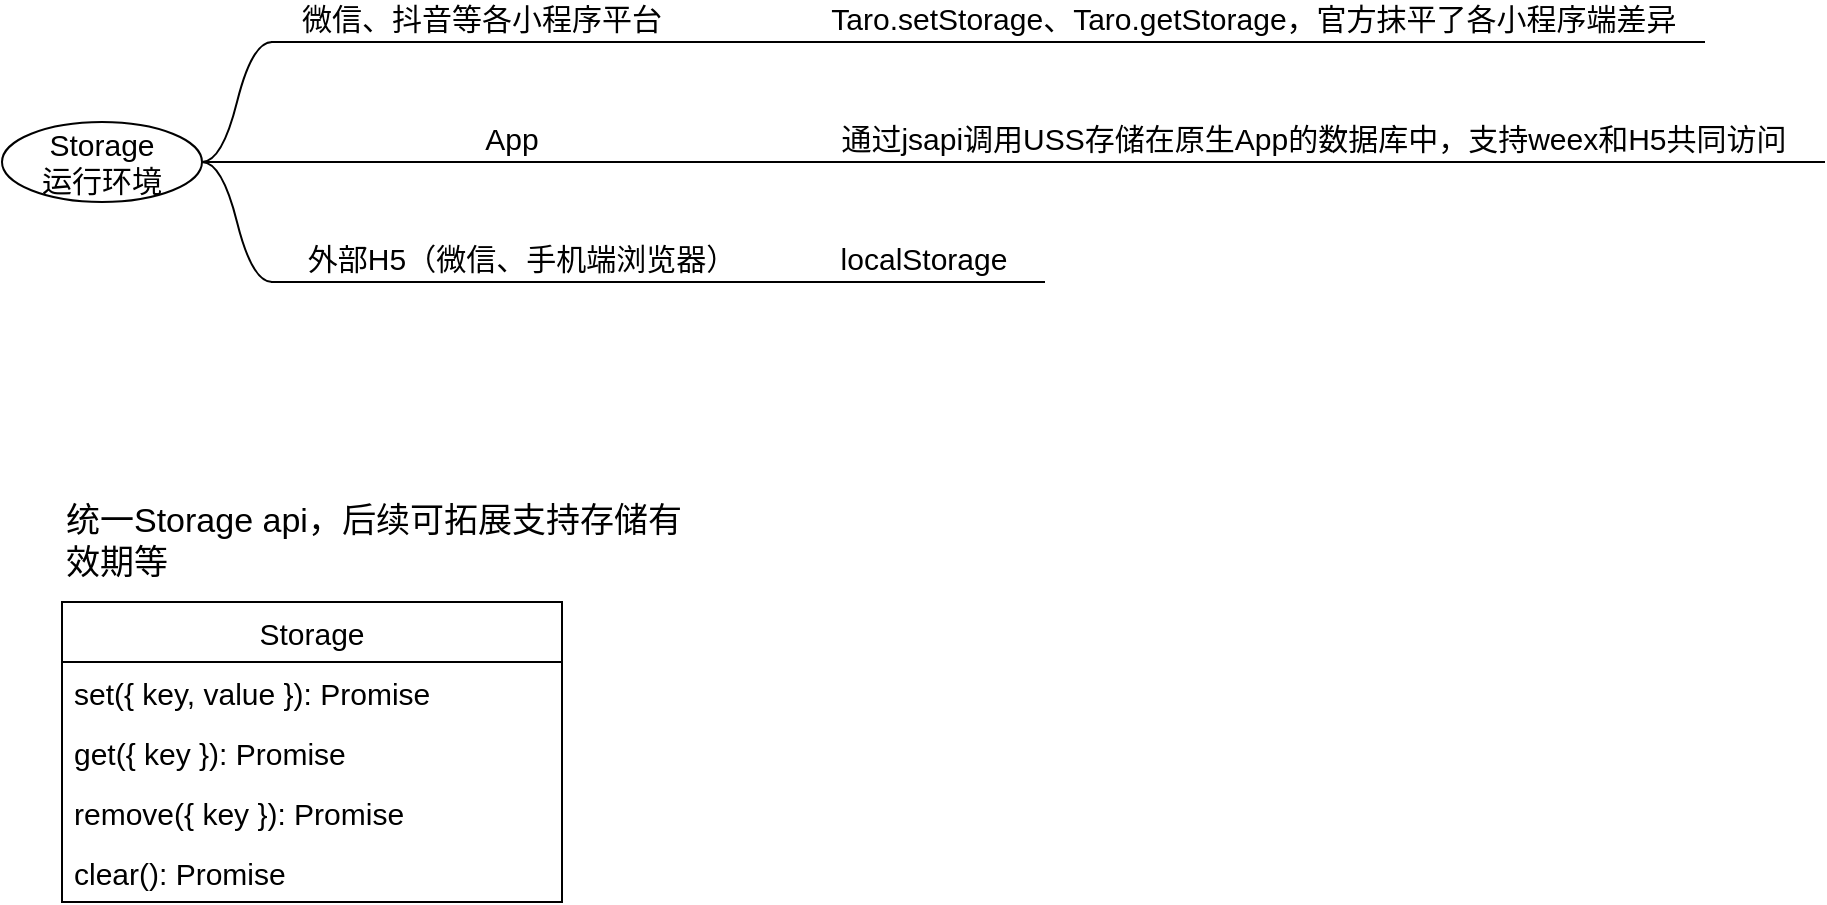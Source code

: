 <mxfile version="16.2.7" type="github">
  <diagram id="C5RBs43oDa-KdzZeNtuy" name="Page-1">
    <mxGraphModel dx="1550" dy="835" grid="1" gridSize="10" guides="1" tooltips="1" connect="1" arrows="1" fold="1" page="1" pageScale="1" pageWidth="827" pageHeight="1169" math="0" shadow="0">
      <root>
        <mxCell id="WIyWlLk6GJQsqaUBKTNV-0" />
        <mxCell id="WIyWlLk6GJQsqaUBKTNV-1" parent="WIyWlLk6GJQsqaUBKTNV-0" />
        <mxCell id="nQVj50z2Bvgcwz3XXlZ--23" value="Storage&lt;br&gt;运行环境" style="ellipse;whiteSpace=wrap;html=1;align=center;newEdgeStyle={&quot;edgeStyle&quot;:&quot;entityRelationEdgeStyle&quot;,&quot;startArrow&quot;:&quot;none&quot;,&quot;endArrow&quot;:&quot;none&quot;,&quot;segment&quot;:10,&quot;curved&quot;:1};treeFolding=1;treeMoving=1;fontSize=15;" parent="WIyWlLk6GJQsqaUBKTNV-1" vertex="1">
          <mxGeometry x="30" y="150" width="100" height="40" as="geometry" />
        </mxCell>
        <mxCell id="nQVj50z2Bvgcwz3XXlZ--25" value="微信、抖音等各小程序平台" style="whiteSpace=wrap;html=1;shape=partialRectangle;top=0;left=0;bottom=1;right=0;points=[[0,1],[1,1]];fillColor=none;align=center;verticalAlign=bottom;routingCenterY=0.5;snapToPoint=1;recursiveResize=0;autosize=1;treeFolding=1;treeMoving=1;newEdgeStyle={&quot;edgeStyle&quot;:&quot;entityRelationEdgeStyle&quot;,&quot;startArrow&quot;:&quot;none&quot;,&quot;endArrow&quot;:&quot;none&quot;,&quot;segment&quot;:10,&quot;curved&quot;:1};fontSize=15;" parent="WIyWlLk6GJQsqaUBKTNV-1" vertex="1">
          <mxGeometry x="165" y="90" width="210" height="20" as="geometry" />
        </mxCell>
        <mxCell id="nQVj50z2Bvgcwz3XXlZ--26" value="" style="edgeStyle=entityRelationEdgeStyle;startArrow=none;endArrow=none;segment=10;curved=1;rounded=0;fontSize=15;" parent="WIyWlLk6GJQsqaUBKTNV-1" target="nQVj50z2Bvgcwz3XXlZ--25" edge="1">
          <mxGeometry relative="1" as="geometry">
            <mxPoint x="130" y="170" as="sourcePoint" />
          </mxGeometry>
        </mxCell>
        <mxCell id="nQVj50z2Bvgcwz3XXlZ--27" value="App" style="whiteSpace=wrap;html=1;shape=partialRectangle;top=0;left=0;bottom=1;right=0;points=[[0,1],[1,1]];fillColor=none;align=center;verticalAlign=bottom;routingCenterY=0.5;snapToPoint=1;recursiveResize=0;autosize=1;treeFolding=1;treeMoving=1;newEdgeStyle={&quot;edgeStyle&quot;:&quot;entityRelationEdgeStyle&quot;,&quot;startArrow&quot;:&quot;none&quot;,&quot;endArrow&quot;:&quot;none&quot;,&quot;segment&quot;:10,&quot;curved&quot;:1};fontSize=15;" parent="WIyWlLk6GJQsqaUBKTNV-1" vertex="1">
          <mxGeometry x="255" y="150" width="60" height="20" as="geometry" />
        </mxCell>
        <mxCell id="nQVj50z2Bvgcwz3XXlZ--28" value="" style="edgeStyle=entityRelationEdgeStyle;startArrow=none;endArrow=none;segment=10;curved=1;rounded=0;fontSize=15;exitX=1;exitY=0.5;exitDx=0;exitDy=0;" parent="WIyWlLk6GJQsqaUBKTNV-1" source="nQVj50z2Bvgcwz3XXlZ--23" target="nQVj50z2Bvgcwz3XXlZ--27" edge="1">
          <mxGeometry relative="1" as="geometry">
            <mxPoint x="130" y="215" as="sourcePoint" />
          </mxGeometry>
        </mxCell>
        <mxCell id="nQVj50z2Bvgcwz3XXlZ--29" value="外部H5（微信、手机端浏览器）" style="whiteSpace=wrap;html=1;shape=partialRectangle;top=0;left=0;bottom=1;right=0;points=[[0,1],[1,1]];fillColor=none;align=center;verticalAlign=bottom;routingCenterY=0.5;snapToPoint=1;recursiveResize=0;autosize=1;treeFolding=1;treeMoving=1;newEdgeStyle={&quot;edgeStyle&quot;:&quot;entityRelationEdgeStyle&quot;,&quot;startArrow&quot;:&quot;none&quot;,&quot;endArrow&quot;:&quot;none&quot;,&quot;segment&quot;:10,&quot;curved&quot;:1};fontSize=15;" parent="WIyWlLk6GJQsqaUBKTNV-1" vertex="1">
          <mxGeometry x="165" y="210" width="250" height="20" as="geometry" />
        </mxCell>
        <mxCell id="nQVj50z2Bvgcwz3XXlZ--30" value="" style="edgeStyle=entityRelationEdgeStyle;startArrow=none;endArrow=none;segment=10;curved=1;rounded=0;fontSize=15;exitX=1;exitY=0.5;exitDx=0;exitDy=0;" parent="WIyWlLk6GJQsqaUBKTNV-1" source="nQVj50z2Bvgcwz3XXlZ--23" target="nQVj50z2Bvgcwz3XXlZ--29" edge="1">
          <mxGeometry relative="1" as="geometry">
            <mxPoint x="170" y="250" as="sourcePoint" />
          </mxGeometry>
        </mxCell>
        <mxCell id="nQVj50z2Bvgcwz3XXlZ--31" value="Taro.setStorage、Taro.getStorage，官方抹平了各小程序端差异" style="whiteSpace=wrap;html=1;shape=partialRectangle;top=0;left=0;bottom=1;right=0;points=[[0,1],[1,1]];fillColor=none;align=center;verticalAlign=bottom;routingCenterY=0.5;snapToPoint=1;recursiveResize=0;autosize=1;treeFolding=1;treeMoving=1;newEdgeStyle={&quot;edgeStyle&quot;:&quot;entityRelationEdgeStyle&quot;,&quot;startArrow&quot;:&quot;none&quot;,&quot;endArrow&quot;:&quot;none&quot;,&quot;segment&quot;:10,&quot;curved&quot;:1};fontSize=15;" parent="WIyWlLk6GJQsqaUBKTNV-1" vertex="1" collapsed="1">
          <mxGeometry x="431" y="90" width="450" height="20" as="geometry" />
        </mxCell>
        <mxCell id="nQVj50z2Bvgcwz3XXlZ--32" value="" style="edgeStyle=entityRelationEdgeStyle;startArrow=none;endArrow=none;segment=10;curved=1;rounded=0;fontSize=15;exitX=1;exitY=1;exitDx=0;exitDy=0;" parent="WIyWlLk6GJQsqaUBKTNV-1" source="nQVj50z2Bvgcwz3XXlZ--25" target="nQVj50z2Bvgcwz3XXlZ--31" edge="1">
          <mxGeometry relative="1" as="geometry">
            <mxPoint x="400" y="110" as="sourcePoint" />
          </mxGeometry>
        </mxCell>
        <mxCell id="nQVj50z2Bvgcwz3XXlZ--33" value="通过jsapi调用USS存储在原生App的数据库中，支持weex和H5共同访问" style="whiteSpace=wrap;html=1;shape=partialRectangle;top=0;left=0;bottom=1;right=0;points=[[0,1],[1,1]];fillColor=none;align=center;verticalAlign=bottom;routingCenterY=0.5;snapToPoint=1;recursiveResize=0;autosize=1;treeFolding=1;treeMoving=1;newEdgeStyle={&quot;edgeStyle&quot;:&quot;entityRelationEdgeStyle&quot;,&quot;startArrow&quot;:&quot;none&quot;,&quot;endArrow&quot;:&quot;none&quot;,&quot;segment&quot;:10,&quot;curved&quot;:1};fontSize=15;" parent="WIyWlLk6GJQsqaUBKTNV-1" vertex="1">
          <mxGeometry x="431" y="150" width="510" height="20" as="geometry" />
        </mxCell>
        <mxCell id="nQVj50z2Bvgcwz3XXlZ--34" value="" style="edgeStyle=entityRelationEdgeStyle;startArrow=none;endArrow=none;segment=10;curved=1;rounded=0;fontSize=15;exitX=1;exitY=1;exitDx=0;exitDy=0;" parent="WIyWlLk6GJQsqaUBKTNV-1" source="nQVj50z2Bvgcwz3XXlZ--27" target="nQVj50z2Bvgcwz3XXlZ--33" edge="1">
          <mxGeometry relative="1" as="geometry">
            <mxPoint x="460" y="190" as="sourcePoint" />
          </mxGeometry>
        </mxCell>
        <mxCell id="nQVj50z2Bvgcwz3XXlZ--38" value="localStorage" style="whiteSpace=wrap;html=1;shape=partialRectangle;top=0;left=0;bottom=1;right=0;points=[[0,1],[1,1]];fillColor=none;align=center;verticalAlign=bottom;routingCenterY=0.5;snapToPoint=1;recursiveResize=0;autosize=1;treeFolding=1;treeMoving=1;newEdgeStyle={&quot;edgeStyle&quot;:&quot;entityRelationEdgeStyle&quot;,&quot;startArrow&quot;:&quot;none&quot;,&quot;endArrow&quot;:&quot;none&quot;,&quot;segment&quot;:10,&quot;curved&quot;:1};fontSize=15;" parent="WIyWlLk6GJQsqaUBKTNV-1" vertex="1">
          <mxGeometry x="431" y="210" width="120" height="20" as="geometry" />
        </mxCell>
        <mxCell id="nQVj50z2Bvgcwz3XXlZ--39" value="" style="edgeStyle=entityRelationEdgeStyle;startArrow=none;endArrow=none;segment=10;curved=1;rounded=0;fontSize=15;exitX=1;exitY=1;exitDx=0;exitDy=0;" parent="WIyWlLk6GJQsqaUBKTNV-1" source="nQVj50z2Bvgcwz3XXlZ--29" target="nQVj50z2Bvgcwz3XXlZ--38" edge="1">
          <mxGeometry relative="1" as="geometry">
            <mxPoint x="540" y="230" as="sourcePoint" />
          </mxGeometry>
        </mxCell>
        <mxCell id="nQVj50z2Bvgcwz3XXlZ--45" value="Storage" style="swimlane;fontStyle=0;childLayout=stackLayout;horizontal=1;startSize=30;horizontalStack=0;resizeParent=1;resizeParentMax=0;resizeLast=0;collapsible=1;marginBottom=0;fontSize=15;" parent="WIyWlLk6GJQsqaUBKTNV-1" vertex="1">
          <mxGeometry x="60" y="390" width="250" height="150" as="geometry" />
        </mxCell>
        <mxCell id="nQVj50z2Bvgcwz3XXlZ--46" value="set({ key, value }): Promise" style="text;strokeColor=none;fillColor=none;align=left;verticalAlign=middle;spacingLeft=4;spacingRight=4;overflow=hidden;points=[[0,0.5],[1,0.5]];portConstraint=eastwest;rotatable=0;fontSize=15;" parent="nQVj50z2Bvgcwz3XXlZ--45" vertex="1">
          <mxGeometry y="30" width="250" height="30" as="geometry" />
        </mxCell>
        <mxCell id="nQVj50z2Bvgcwz3XXlZ--47" value="get({ key }): Promise" style="text;strokeColor=none;fillColor=none;align=left;verticalAlign=middle;spacingLeft=4;spacingRight=4;overflow=hidden;points=[[0,0.5],[1,0.5]];portConstraint=eastwest;rotatable=0;fontSize=15;" parent="nQVj50z2Bvgcwz3XXlZ--45" vertex="1">
          <mxGeometry y="60" width="250" height="30" as="geometry" />
        </mxCell>
        <mxCell id="nQVj50z2Bvgcwz3XXlZ--48" value="remove({ key }): Promise" style="text;strokeColor=none;fillColor=none;align=left;verticalAlign=middle;spacingLeft=4;spacingRight=4;overflow=hidden;points=[[0,0.5],[1,0.5]];portConstraint=eastwest;rotatable=0;fontSize=15;" parent="nQVj50z2Bvgcwz3XXlZ--45" vertex="1">
          <mxGeometry y="90" width="250" height="30" as="geometry" />
        </mxCell>
        <mxCell id="nQVj50z2Bvgcwz3XXlZ--49" value="clear(): Promise" style="text;strokeColor=none;fillColor=none;align=left;verticalAlign=middle;spacingLeft=4;spacingRight=4;overflow=hidden;points=[[0,0.5],[1,0.5]];portConstraint=eastwest;rotatable=0;fontSize=15;" parent="nQVj50z2Bvgcwz3XXlZ--45" vertex="1">
          <mxGeometry y="120" width="250" height="30" as="geometry" />
        </mxCell>
        <mxCell id="nQVj50z2Bvgcwz3XXlZ--51" value="统一Storage api，后续可拓展支持存储有效期等" style="text;html=1;strokeColor=none;fillColor=none;align=left;verticalAlign=middle;whiteSpace=wrap;rounded=0;fontSize=17;" parent="WIyWlLk6GJQsqaUBKTNV-1" vertex="1">
          <mxGeometry x="60" y="340" width="310" height="40" as="geometry" />
        </mxCell>
      </root>
    </mxGraphModel>
  </diagram>
</mxfile>
